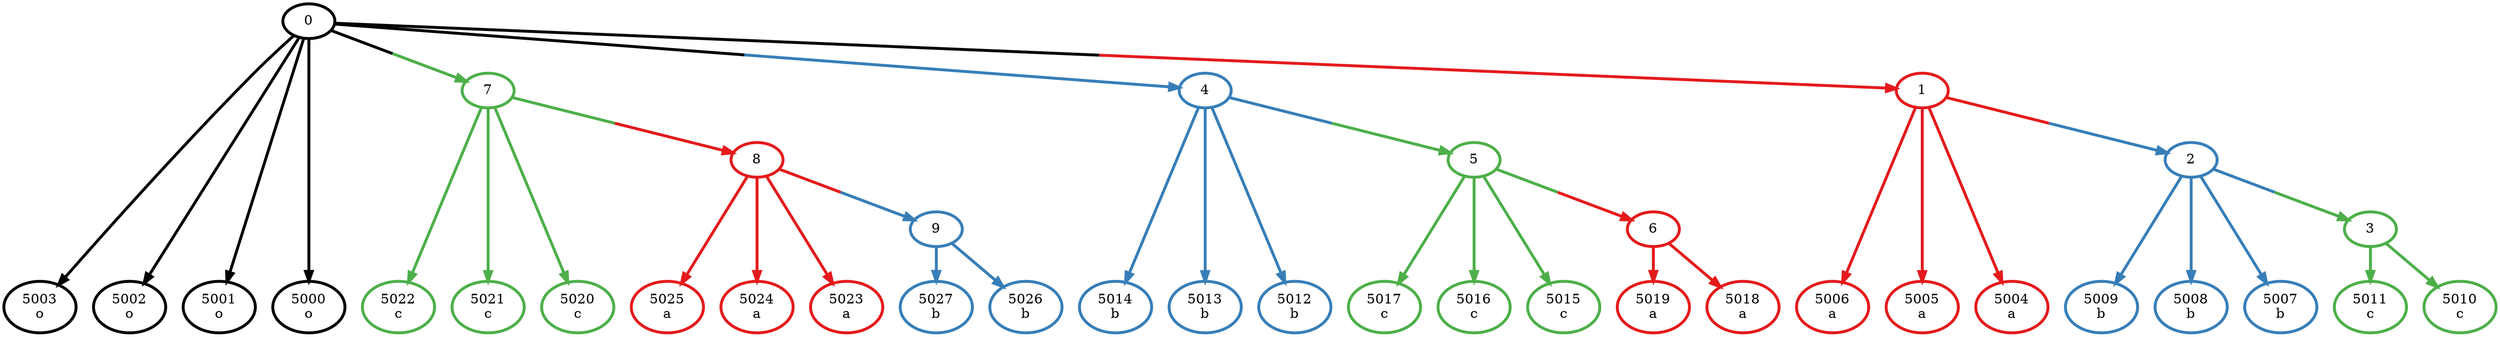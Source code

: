digraph T {
	{
		rank=same
		37 [penwidth=3,colorscheme=set19,color=2,label="5027\nb"]
		36 [penwidth=3,colorscheme=set19,color=2,label="5026\nb"]
		35 [penwidth=3,colorscheme=set19,color=1,label="5025\na"]
		34 [penwidth=3,colorscheme=set19,color=1,label="5024\na"]
		33 [penwidth=3,colorscheme=set19,color=1,label="5023\na"]
		31 [penwidth=3,colorscheme=set19,color=3,label="5022\nc"]
		30 [penwidth=3,colorscheme=set19,color=3,label="5021\nc"]
		29 [penwidth=3,colorscheme=set19,color=3,label="5020\nc"]
		27 [penwidth=3,colorscheme=set19,color=1,label="5019\na"]
		26 [penwidth=3,colorscheme=set19,color=1,label="5018\na"]
		25 [penwidth=3,colorscheme=set19,color=3,label="5017\nc"]
		24 [penwidth=3,colorscheme=set19,color=3,label="5016\nc"]
		23 [penwidth=3,colorscheme=set19,color=3,label="5015\nc"]
		21 [penwidth=3,colorscheme=set19,color=2,label="5014\nb"]
		20 [penwidth=3,colorscheme=set19,color=2,label="5013\nb"]
		19 [penwidth=3,colorscheme=set19,color=2,label="5012\nb"]
		17 [penwidth=3,colorscheme=set19,color=3,label="5011\nc"]
		16 [penwidth=3,colorscheme=set19,color=3,label="5010\nc"]
		15 [penwidth=3,colorscheme=set19,color=2,label="5009\nb"]
		14 [penwidth=3,colorscheme=set19,color=2,label="5008\nb"]
		13 [penwidth=3,colorscheme=set19,color=2,label="5007\nb"]
		11 [penwidth=3,colorscheme=set19,color=1,label="5006\na"]
		10 [penwidth=3,colorscheme=set19,color=1,label="5005\na"]
		9 [penwidth=3,colorscheme=set19,color=1,label="5004\na"]
		7 [penwidth=3,colorscheme=set19,color=1420233968,label="5003\no"]
		6 [penwidth=3,colorscheme=set19,color=1420233968,label="5002\no"]
		5 [penwidth=3,colorscheme=set19,color=1420233968,label="5001\no"]
		4 [penwidth=3,colorscheme=set19,color=1420233968,label="5000\no"]
	}
	32 [penwidth=3,colorscheme=set19,color=2,label="9"]
	28 [penwidth=3,colorscheme=set19,color=1,label="8"]
	22 [penwidth=3,colorscheme=set19,color=1,label="6"]
	18 [penwidth=3,colorscheme=set19,color=3,label="5"]
	12 [penwidth=3,colorscheme=set19,color=3,label="3"]
	8 [penwidth=3,colorscheme=set19,color=2,label="2"]
	3 [penwidth=3,colorscheme=set19,color=3,label="7"]
	2 [penwidth=3,colorscheme=set19,color=2,label="4"]
	1 [penwidth=3,colorscheme=set19,color=1,label="1"]
	0 [penwidth=3,colorscheme=set19,color=1420233968,label="0"]
	32 -> 37 [penwidth=3,colorscheme=set19,color=2]
	32 -> 36 [penwidth=3,colorscheme=set19,color=2]
	28 -> 35 [penwidth=3,colorscheme=set19,color=1]
	28 -> 34 [penwidth=3,colorscheme=set19,color=1]
	28 -> 33 [penwidth=3,colorscheme=set19,color=1]
	28 -> 32 [penwidth=3,colorscheme=set19,color="1;0.5:2"]
	22 -> 27 [penwidth=3,colorscheme=set19,color=1]
	22 -> 26 [penwidth=3,colorscheme=set19,color=1]
	18 -> 25 [penwidth=3,colorscheme=set19,color=3]
	18 -> 24 [penwidth=3,colorscheme=set19,color=3]
	18 -> 23 [penwidth=3,colorscheme=set19,color=3]
	18 -> 22 [penwidth=3,colorscheme=set19,color="3;0.5:1"]
	12 -> 17 [penwidth=3,colorscheme=set19,color=3]
	12 -> 16 [penwidth=3,colorscheme=set19,color=3]
	8 -> 15 [penwidth=3,colorscheme=set19,color=2]
	8 -> 14 [penwidth=3,colorscheme=set19,color=2]
	8 -> 13 [penwidth=3,colorscheme=set19,color=2]
	8 -> 12 [penwidth=3,colorscheme=set19,color="2;0.5:3"]
	3 -> 31 [penwidth=3,colorscheme=set19,color=3]
	3 -> 30 [penwidth=3,colorscheme=set19,color=3]
	3 -> 29 [penwidth=3,colorscheme=set19,color=3]
	3 -> 28 [penwidth=3,colorscheme=set19,color="3;0.5:1"]
	2 -> 21 [penwidth=3,colorscheme=set19,color=2]
	2 -> 20 [penwidth=3,colorscheme=set19,color=2]
	2 -> 19 [penwidth=3,colorscheme=set19,color=2]
	2 -> 18 [penwidth=3,colorscheme=set19,color="2;0.5:3"]
	1 -> 11 [penwidth=3,colorscheme=set19,color=1]
	1 -> 10 [penwidth=3,colorscheme=set19,color=1]
	1 -> 9 [penwidth=3,colorscheme=set19,color=1]
	1 -> 8 [penwidth=3,colorscheme=set19,color="1;0.5:2"]
	0 -> 7 [penwidth=3,colorscheme=set19,color=1420233968]
	0 -> 6 [penwidth=3,colorscheme=set19,color=1420233968]
	0 -> 5 [penwidth=3,colorscheme=set19,color=1420233968]
	0 -> 4 [penwidth=3,colorscheme=set19,color=1420233968]
	0 -> 3 [penwidth=3,colorscheme=set19,color="1420233968;0.5:3"]
	0 -> 2 [penwidth=3,colorscheme=set19,color="1420233968;0.5:2"]
	0 -> 1 [penwidth=3,colorscheme=set19,color="1420233968;0.5:1"]
}
